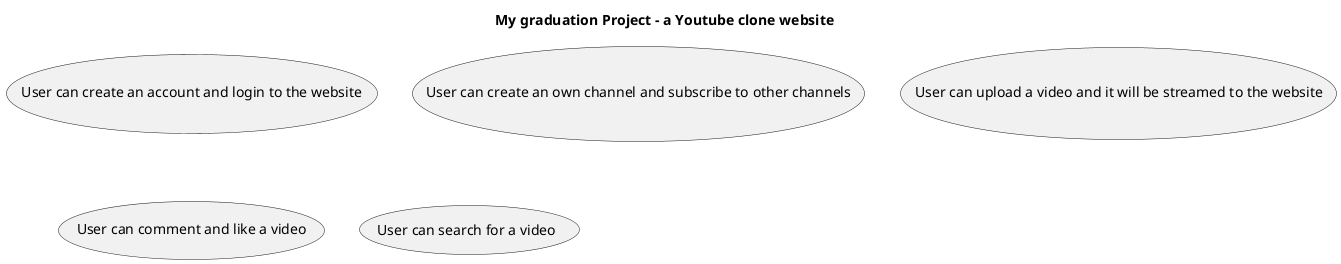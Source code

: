 @startuml

title My graduation Project - a Youtube clone website

usecase "User can create an account and login to the website" as UC1
usecase "User can create an own channel and subscribe to other channels" as UC2
usecase "User can upload a video and it will be streamed to the website" as UC3
usecase "User can comment and like a video" as UC4
usecase "User can search for a video" as UC5
@enduml
